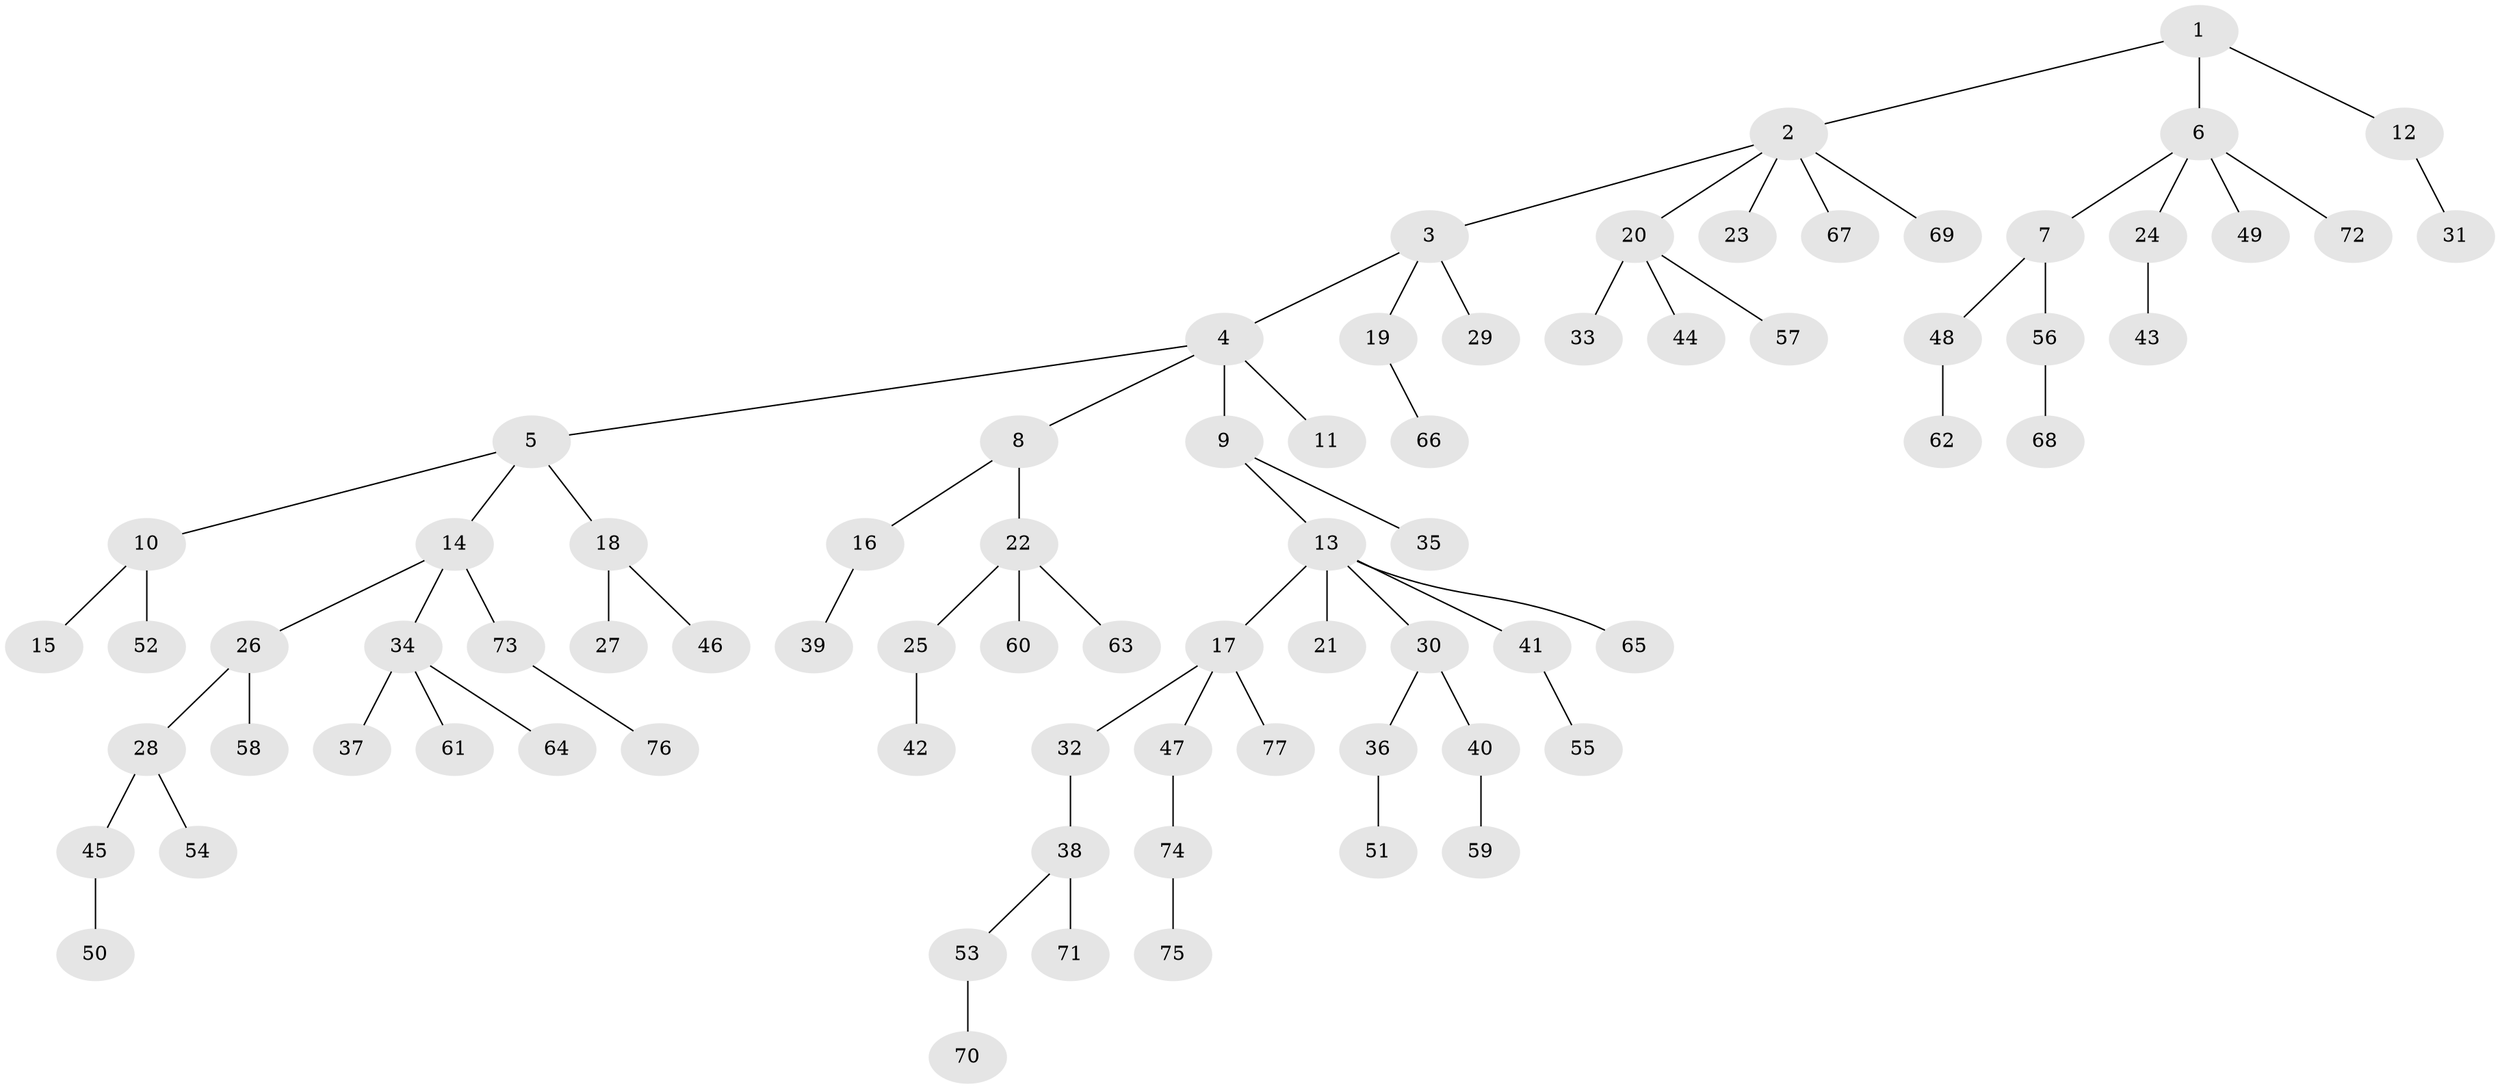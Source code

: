 // Generated by graph-tools (version 1.1) at 2025/11/02/27/25 16:11:27]
// undirected, 77 vertices, 76 edges
graph export_dot {
graph [start="1"]
  node [color=gray90,style=filled];
  1;
  2;
  3;
  4;
  5;
  6;
  7;
  8;
  9;
  10;
  11;
  12;
  13;
  14;
  15;
  16;
  17;
  18;
  19;
  20;
  21;
  22;
  23;
  24;
  25;
  26;
  27;
  28;
  29;
  30;
  31;
  32;
  33;
  34;
  35;
  36;
  37;
  38;
  39;
  40;
  41;
  42;
  43;
  44;
  45;
  46;
  47;
  48;
  49;
  50;
  51;
  52;
  53;
  54;
  55;
  56;
  57;
  58;
  59;
  60;
  61;
  62;
  63;
  64;
  65;
  66;
  67;
  68;
  69;
  70;
  71;
  72;
  73;
  74;
  75;
  76;
  77;
  1 -- 2;
  1 -- 6;
  1 -- 12;
  2 -- 3;
  2 -- 20;
  2 -- 23;
  2 -- 67;
  2 -- 69;
  3 -- 4;
  3 -- 19;
  3 -- 29;
  4 -- 5;
  4 -- 8;
  4 -- 9;
  4 -- 11;
  5 -- 10;
  5 -- 14;
  5 -- 18;
  6 -- 7;
  6 -- 24;
  6 -- 49;
  6 -- 72;
  7 -- 48;
  7 -- 56;
  8 -- 16;
  8 -- 22;
  9 -- 13;
  9 -- 35;
  10 -- 15;
  10 -- 52;
  12 -- 31;
  13 -- 17;
  13 -- 21;
  13 -- 30;
  13 -- 41;
  13 -- 65;
  14 -- 26;
  14 -- 34;
  14 -- 73;
  16 -- 39;
  17 -- 32;
  17 -- 47;
  17 -- 77;
  18 -- 27;
  18 -- 46;
  19 -- 66;
  20 -- 33;
  20 -- 44;
  20 -- 57;
  22 -- 25;
  22 -- 60;
  22 -- 63;
  24 -- 43;
  25 -- 42;
  26 -- 28;
  26 -- 58;
  28 -- 45;
  28 -- 54;
  30 -- 36;
  30 -- 40;
  32 -- 38;
  34 -- 37;
  34 -- 61;
  34 -- 64;
  36 -- 51;
  38 -- 53;
  38 -- 71;
  40 -- 59;
  41 -- 55;
  45 -- 50;
  47 -- 74;
  48 -- 62;
  53 -- 70;
  56 -- 68;
  73 -- 76;
  74 -- 75;
}
